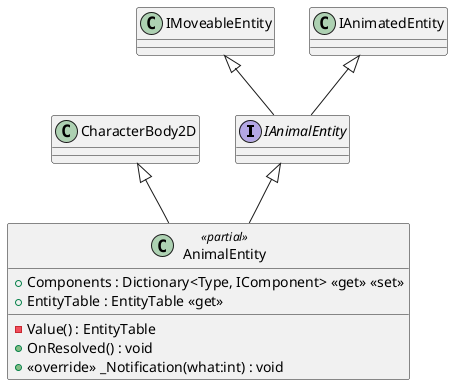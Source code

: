 @startuml
interface IAnimalEntity {
}
class AnimalEntity <<partial>> {
    + Components : Dictionary<Type, IComponent> <<get>> <<set>>
    - Value() : EntityTable
    + EntityTable : EntityTable <<get>>
    + OnResolved() : void
    + <<override>> _Notification(what:int) : void
}
IMoveableEntity <|-- IAnimalEntity
IAnimatedEntity <|-- IAnimalEntity
CharacterBody2D <|-- AnimalEntity
IAnimalEntity <|-- AnimalEntity
@enduml
